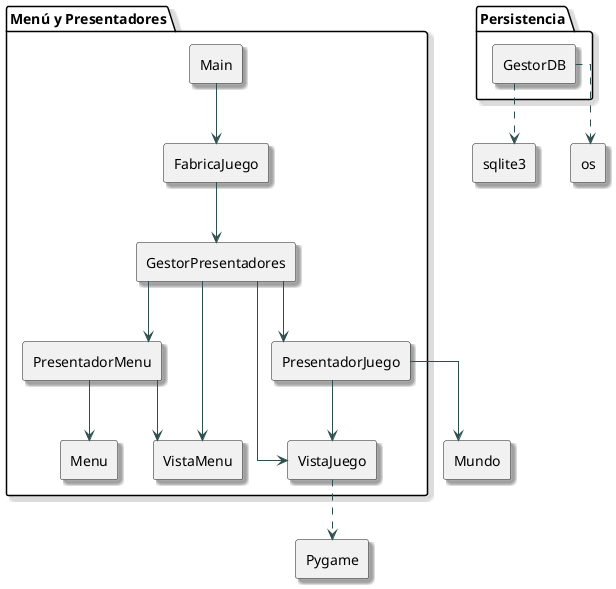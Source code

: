 @startuml DiagramaComponente_Menu
skinparam componentStyle rectangle
skinparam linetype ortho
skinparam shadowing true
skinparam arrowColor DarkSlateGray
skinparam ArrowFontSize 14
skinparam ArrowFontColor #222266

package "Menú y Presentadores" {
    [Main]
    [FabricaJuego]
    [GestorPresentadores]
    [PresentadorMenu]
    [VistaMenu]
    [Menu]
    [PresentadorJuego]
    [VistaJuego]
}

package "Persistencia" {
    [GestorDB]
}

[Pygame]

[Main] --> [FabricaJuego]
[FabricaJuego] --> [GestorPresentadores]
[GestorPresentadores] --> [PresentadorMenu]
[GestorPresentadores] --> [VistaMenu]
[GestorPresentadores] --> [PresentadorJuego]
[GestorPresentadores] --> [VistaJuego]
[PresentadorMenu] --> [Menu]
[PresentadorMenu] --> [VistaMenu]
[PresentadorJuego] --> [VistaJuego]
[PresentadorJuego] --> [Mundo]
[VistaJuego] ..> [Pygame]
[GestorDB] ..> [sqlite3]
[GestorDB] ..> [os]

@enduml
